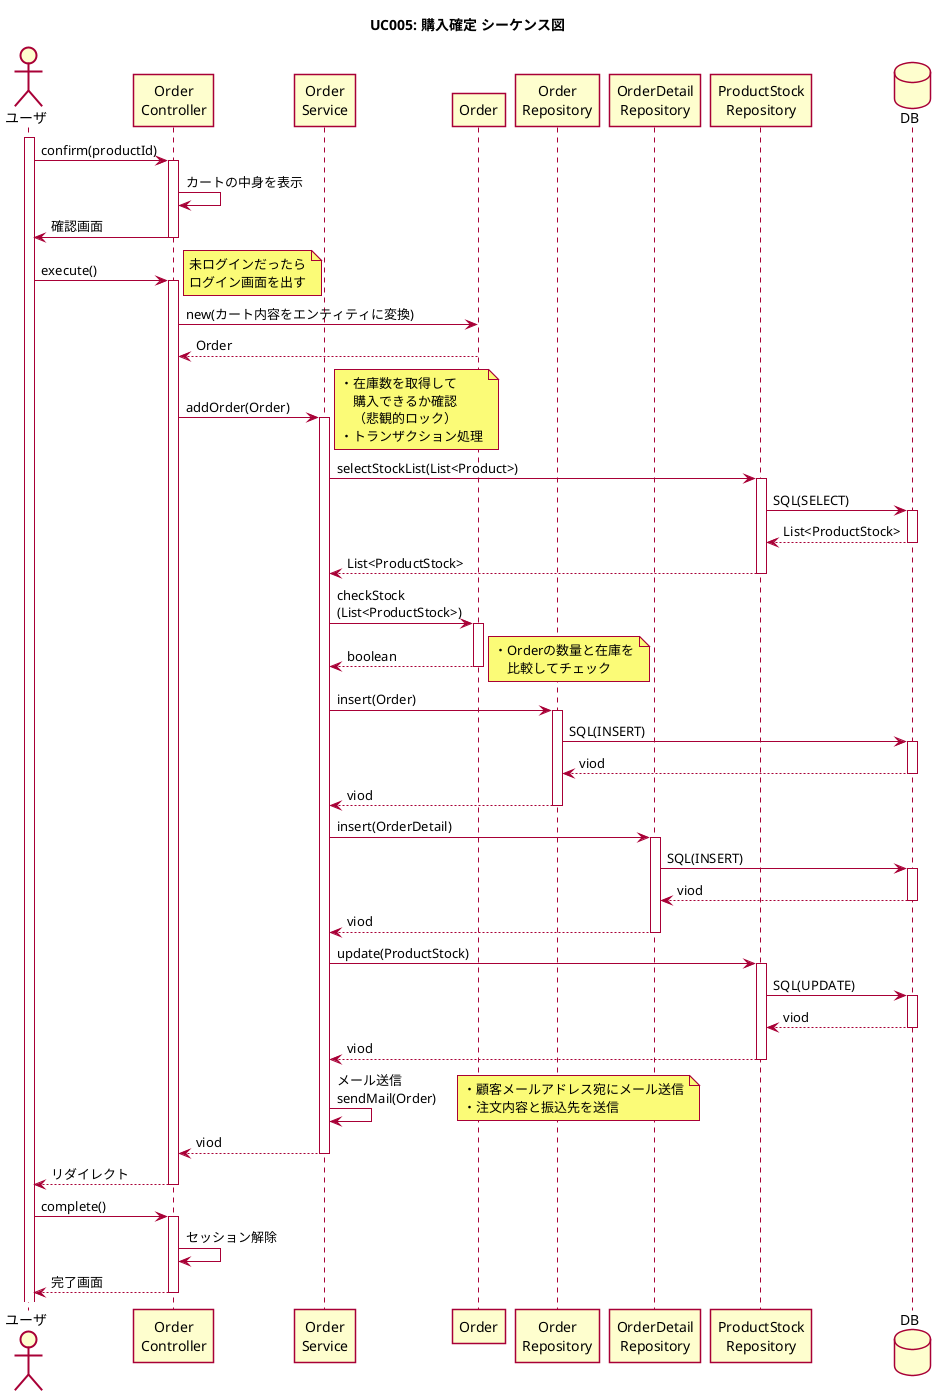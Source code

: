 @startuml
skin rose
title UC005: 購入確定 シーケンス図
skinparam shadowing false
actor "ユーザ" as user
activate user
participant "Order\nController" as ctrl
participant "Order\nService" as svc
participant "Order" as od
participant "Order\nRepository" as repo1
participant "OrderDetail\nRepository" as repo2
' participant "OrderStatus\nRepository" as repo3
participant "ProductStock\nRepository" as repo4
database DB as db

' 確認画面
user -> ctrl ++ : confirm(productId)
ctrl -> ctrl : カートの中身を表示
ctrl -> user -- : 確認画面

' 完了画面
user -> ctrl ++ : execute()
note right
    未ログインだったら
    ログイン画面を出す
end note
ctrl -> od : new(カート内容をエンティティに変換)
ctrl <-- od : Order
ctrl -> svc ++ : addOrder(Order)
note right
    ・在庫数を取得して
    　購入できるか確認
    　（悲観的ロック）
    ・トランザクション処理
end note
svc -> repo4 ++ : selectStockList(List<Product>)
repo4 -> db ++ : SQL(SELECT)
repo4 <-- db -- : List<ProductStock>
svc <-- repo4 -- : List<ProductStock>
svc -> od ++ : checkStock\n(List<ProductStock>)
svc <-- od -- : boolean
note right
    ・Orderの数量と在庫を
    　比較してチェック
end note
svc -> repo1 ++ : insert(Order)
repo1 -> db ++ : SQL(INSERT)
repo1 <-- db -- : viod
svc <-- repo1 -- : viod
svc -> repo2 ++ : insert(OrderDetail)
repo2 -> db ++ : SQL(INSERT)
repo2 <-- db -- : viod
svc <-- repo2 -- : viod
svc -> repo4 ++ : update(ProductStock)
repo4 -> db ++ : SQL(UPDATE)
repo4 <-- db -- : viod
svc <-- repo4 -- : viod 
svc -> svc : メール送信\nsendMail(Order)
note right
    ・顧客メールアドレス宛にメール送信
    ・注文内容と振込先を送信
end note
ctrl <-- svc -- : viod
user <-- ctrl -- : リダイレクト
user -> ctrl ++ : complete()
ctrl -> ctrl : セッション解除
ctrl --> user -- : 完了画面

@enduml